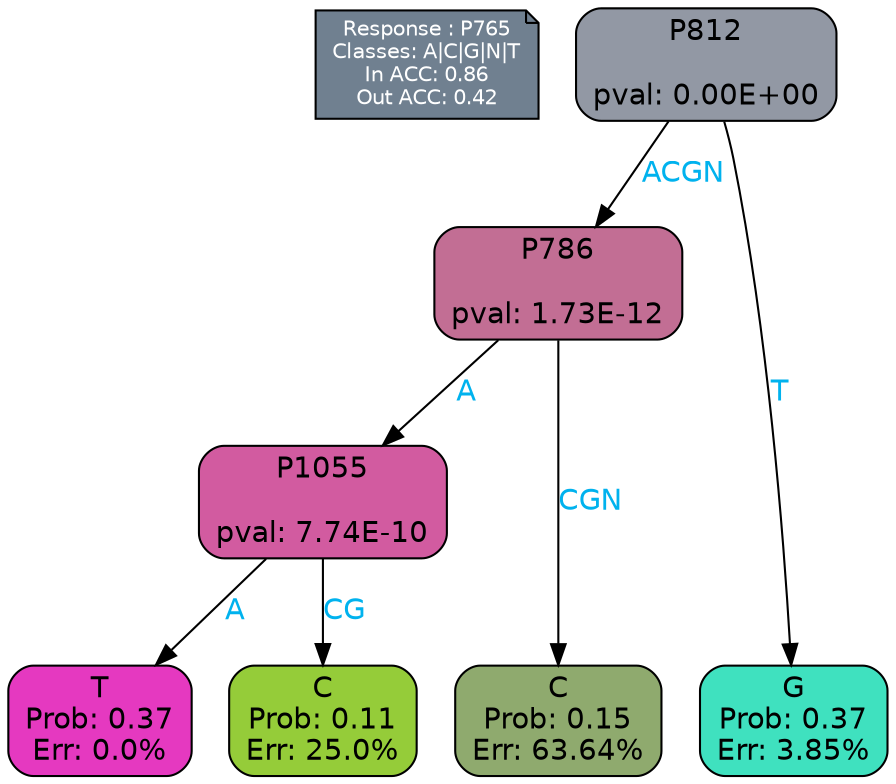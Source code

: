digraph Tree {
node [shape=box, style="filled, rounded", color="black", fontname=helvetica] ;
graph [ranksep=equally, splines=polylines, bgcolor=transparent, dpi=600] ;
edge [fontname=helvetica] ;
LEGEND [label="Response : P765
Classes: A|C|G|N|T
In ACC: 0.86
Out ACC: 0.42
",shape=note,align=left,style=filled,fillcolor="slategray",fontcolor="white",fontsize=10];1 [label="P812

pval: 0.00E+00", fillcolor="#9298a4"] ;
2 [label="P786

pval: 1.73E-12", fillcolor="#c26e94"] ;
3 [label="P1055

pval: 7.74E-10", fillcolor="#d25ba0"] ;
4 [label="T
Prob: 0.37
Err: 0.0%", fillcolor="#e539c0"] ;
5 [label="C
Prob: 0.11
Err: 25.0%", fillcolor="#95cc39"] ;
6 [label="C
Prob: 0.15
Err: 63.64%", fillcolor="#8faa6e"] ;
7 [label="G
Prob: 0.37
Err: 3.85%", fillcolor="#3fe1bf"] ;
1 -> 2 [label="ACGN",fontcolor=deepskyblue2] ;
1 -> 7 [label="T",fontcolor=deepskyblue2] ;
2 -> 3 [label="A",fontcolor=deepskyblue2] ;
2 -> 6 [label="CGN",fontcolor=deepskyblue2] ;
3 -> 4 [label="A",fontcolor=deepskyblue2] ;
3 -> 5 [label="CG",fontcolor=deepskyblue2] ;
{rank = same; 4;5;6;7;}{rank = same; LEGEND;1;}}